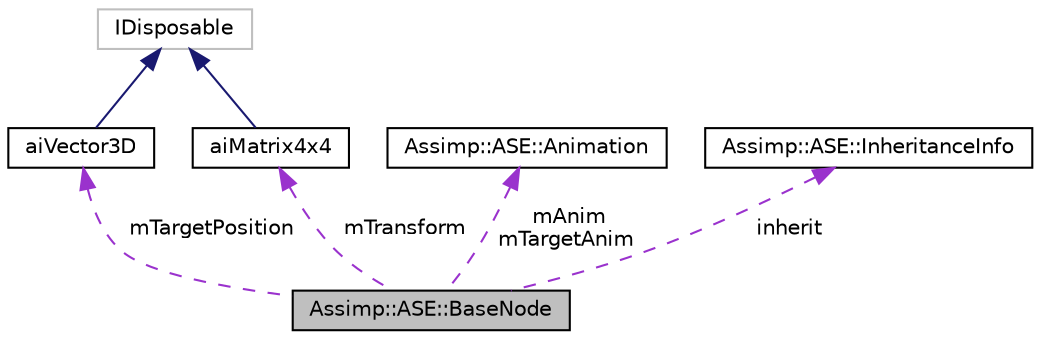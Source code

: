 digraph "Assimp::ASE::BaseNode"
{
  edge [fontname="Helvetica",fontsize="10",labelfontname="Helvetica",labelfontsize="10"];
  node [fontname="Helvetica",fontsize="10",shape=record];
  Node1 [label="Assimp::ASE::BaseNode",height=0.2,width=0.4,color="black", fillcolor="grey75", style="filled", fontcolor="black"];
  Node2 -> Node1 [dir="back",color="darkorchid3",fontsize="10",style="dashed",label=" mTargetPosition" ,fontname="Helvetica"];
  Node2 [label="aiVector3D",height=0.2,width=0.4,color="black", fillcolor="white", style="filled",URL="$structai_vector3_d.html"];
  Node3 -> Node2 [dir="back",color="midnightblue",fontsize="10",style="solid",fontname="Helvetica"];
  Node3 [label="IDisposable",height=0.2,width=0.4,color="grey75", fillcolor="white", style="filled"];
  Node4 -> Node1 [dir="back",color="darkorchid3",fontsize="10",style="dashed",label=" mTransform" ,fontname="Helvetica"];
  Node4 [label="aiMatrix4x4",height=0.2,width=0.4,color="black", fillcolor="white", style="filled",URL="$structai_matrix4x4.html"];
  Node3 -> Node4 [dir="back",color="midnightblue",fontsize="10",style="solid",fontname="Helvetica"];
  Node5 -> Node1 [dir="back",color="darkorchid3",fontsize="10",style="dashed",label=" mAnim\nmTargetAnim" ,fontname="Helvetica"];
  Node5 [label="Assimp::ASE::Animation",height=0.2,width=0.4,color="black", fillcolor="white", style="filled",URL="$struct_assimp_1_1_a_s_e_1_1_animation.html"];
  Node6 -> Node1 [dir="back",color="darkorchid3",fontsize="10",style="dashed",label=" inherit" ,fontname="Helvetica"];
  Node6 [label="Assimp::ASE::InheritanceInfo",height=0.2,width=0.4,color="black", fillcolor="white", style="filled",URL="$struct_assimp_1_1_a_s_e_1_1_inheritance_info.html"];
}
